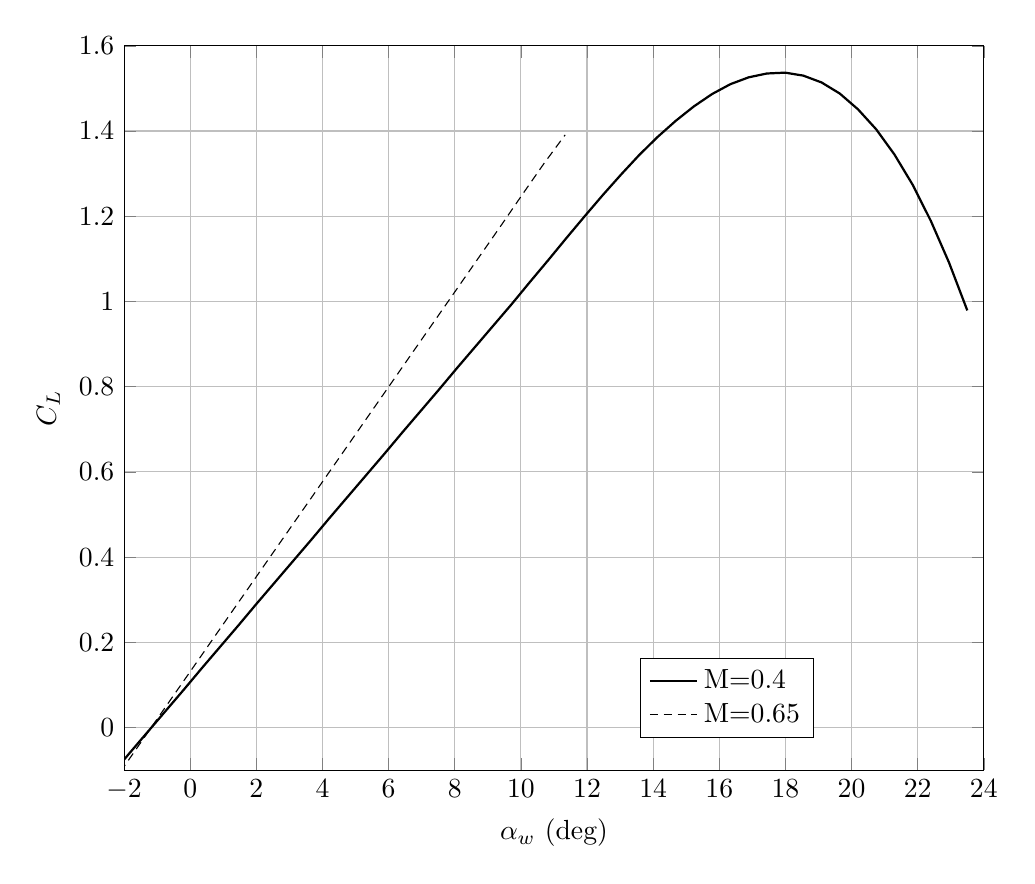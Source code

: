 %CL vs Alpha clean WING
\begin{tikzpicture}

\begin{axis}[
width=12.5 cm,
scaled ticks=false, tick label style={/pgf/number format/fixed},
xmin=-2,
xmax=24,
xlabel={$\alpha_{w}$ (deg)},
xmajorgrids,
ymin=-0.1,
ymax=1.6,
ylabel={$C_L$ },
ymajorgrids,
legend style={at={(0.6,0.1)},anchor=west,draw=black,fill=white,legend cell align=left},
legend entries = {M=0.4\\M=0.65\\}
]

\addplot [
color=black,
thick
]
table[row sep=crcr]{
-3.5	-0.212\\
-2.949	-0.162\\
-2.398	-0.112\\
-1.847	-0.061\\
-1.296	-0.011\\
-0.745	0.039\\
-0.194	0.089\\
0.357	0.14\\
0.908	0.19\\
1.459	0.24\\
2.01	0.291\\
2.561	0.341\\
3.112	0.391\\
3.663	0.441\\
4.214	0.492\\
4.765	0.542\\
5.316	0.592\\
5.867	0.642\\
6.418	0.693\\
6.969	0.743\\
7.52	0.793\\
8.071	0.844\\
8.622	0.894\\
9.173	0.944\\
9.724	0.994\\
10.276	1.046\\
10.827	1.097\\
11.378	1.149\\
11.929	1.2\\
12.48	1.25\\
13.031	1.298\\
13.582	1.344\\
14.133	1.386\\
14.684	1.424\\
15.235	1.458\\
15.786	1.487\\
16.337	1.51\\
16.888	1.526\\
17.439	1.535\\
17.99	1.537\\
18.541	1.53\\
19.092	1.514\\
19.643	1.488\\
20.194	1.451\\
20.745	1.404\\
21.296	1.345\\
21.847	1.274\\
22.398	1.189\\
22.949	1.091\\
23.5	0.979\\
};
\addplot [
color=black,
densely dashed
]
table[row sep=crcr]{
-10.0	-0.983\\
-9.353	-0.911\\
-8.707	-0.839\\
-8.06	-0.767\\
-7.414	-0.695\\
-6.767	-0.623\\
-6.12	-0.551\\
-5.474	-0.479\\
-4.827	-0.407\\
-4.181	-0.335\\
-3.534	-0.263\\
-2.887	-0.191\\
-2.241	-0.118\\
-1.594	-0.046\\
-0.948	0.026\\
-0.301	0.098\\
0.346	0.17\\
0.992	0.242\\
1.639	0.314\\
2.285	0.386\\
2.932	0.458\\
3.579	0.53\\
4.225	0.602\\
4.872	0.674\\
5.518	0.746\\
6.165	0.818\\
6.811	0.89\\
7.458	0.962\\
8.105	1.034\\
8.751	1.106\\
9.398	1.178\\
10.044	1.251\\
10.691	1.323\\
11.338	1.391\\
};
\end{axis}
\end{tikzpicture}%
